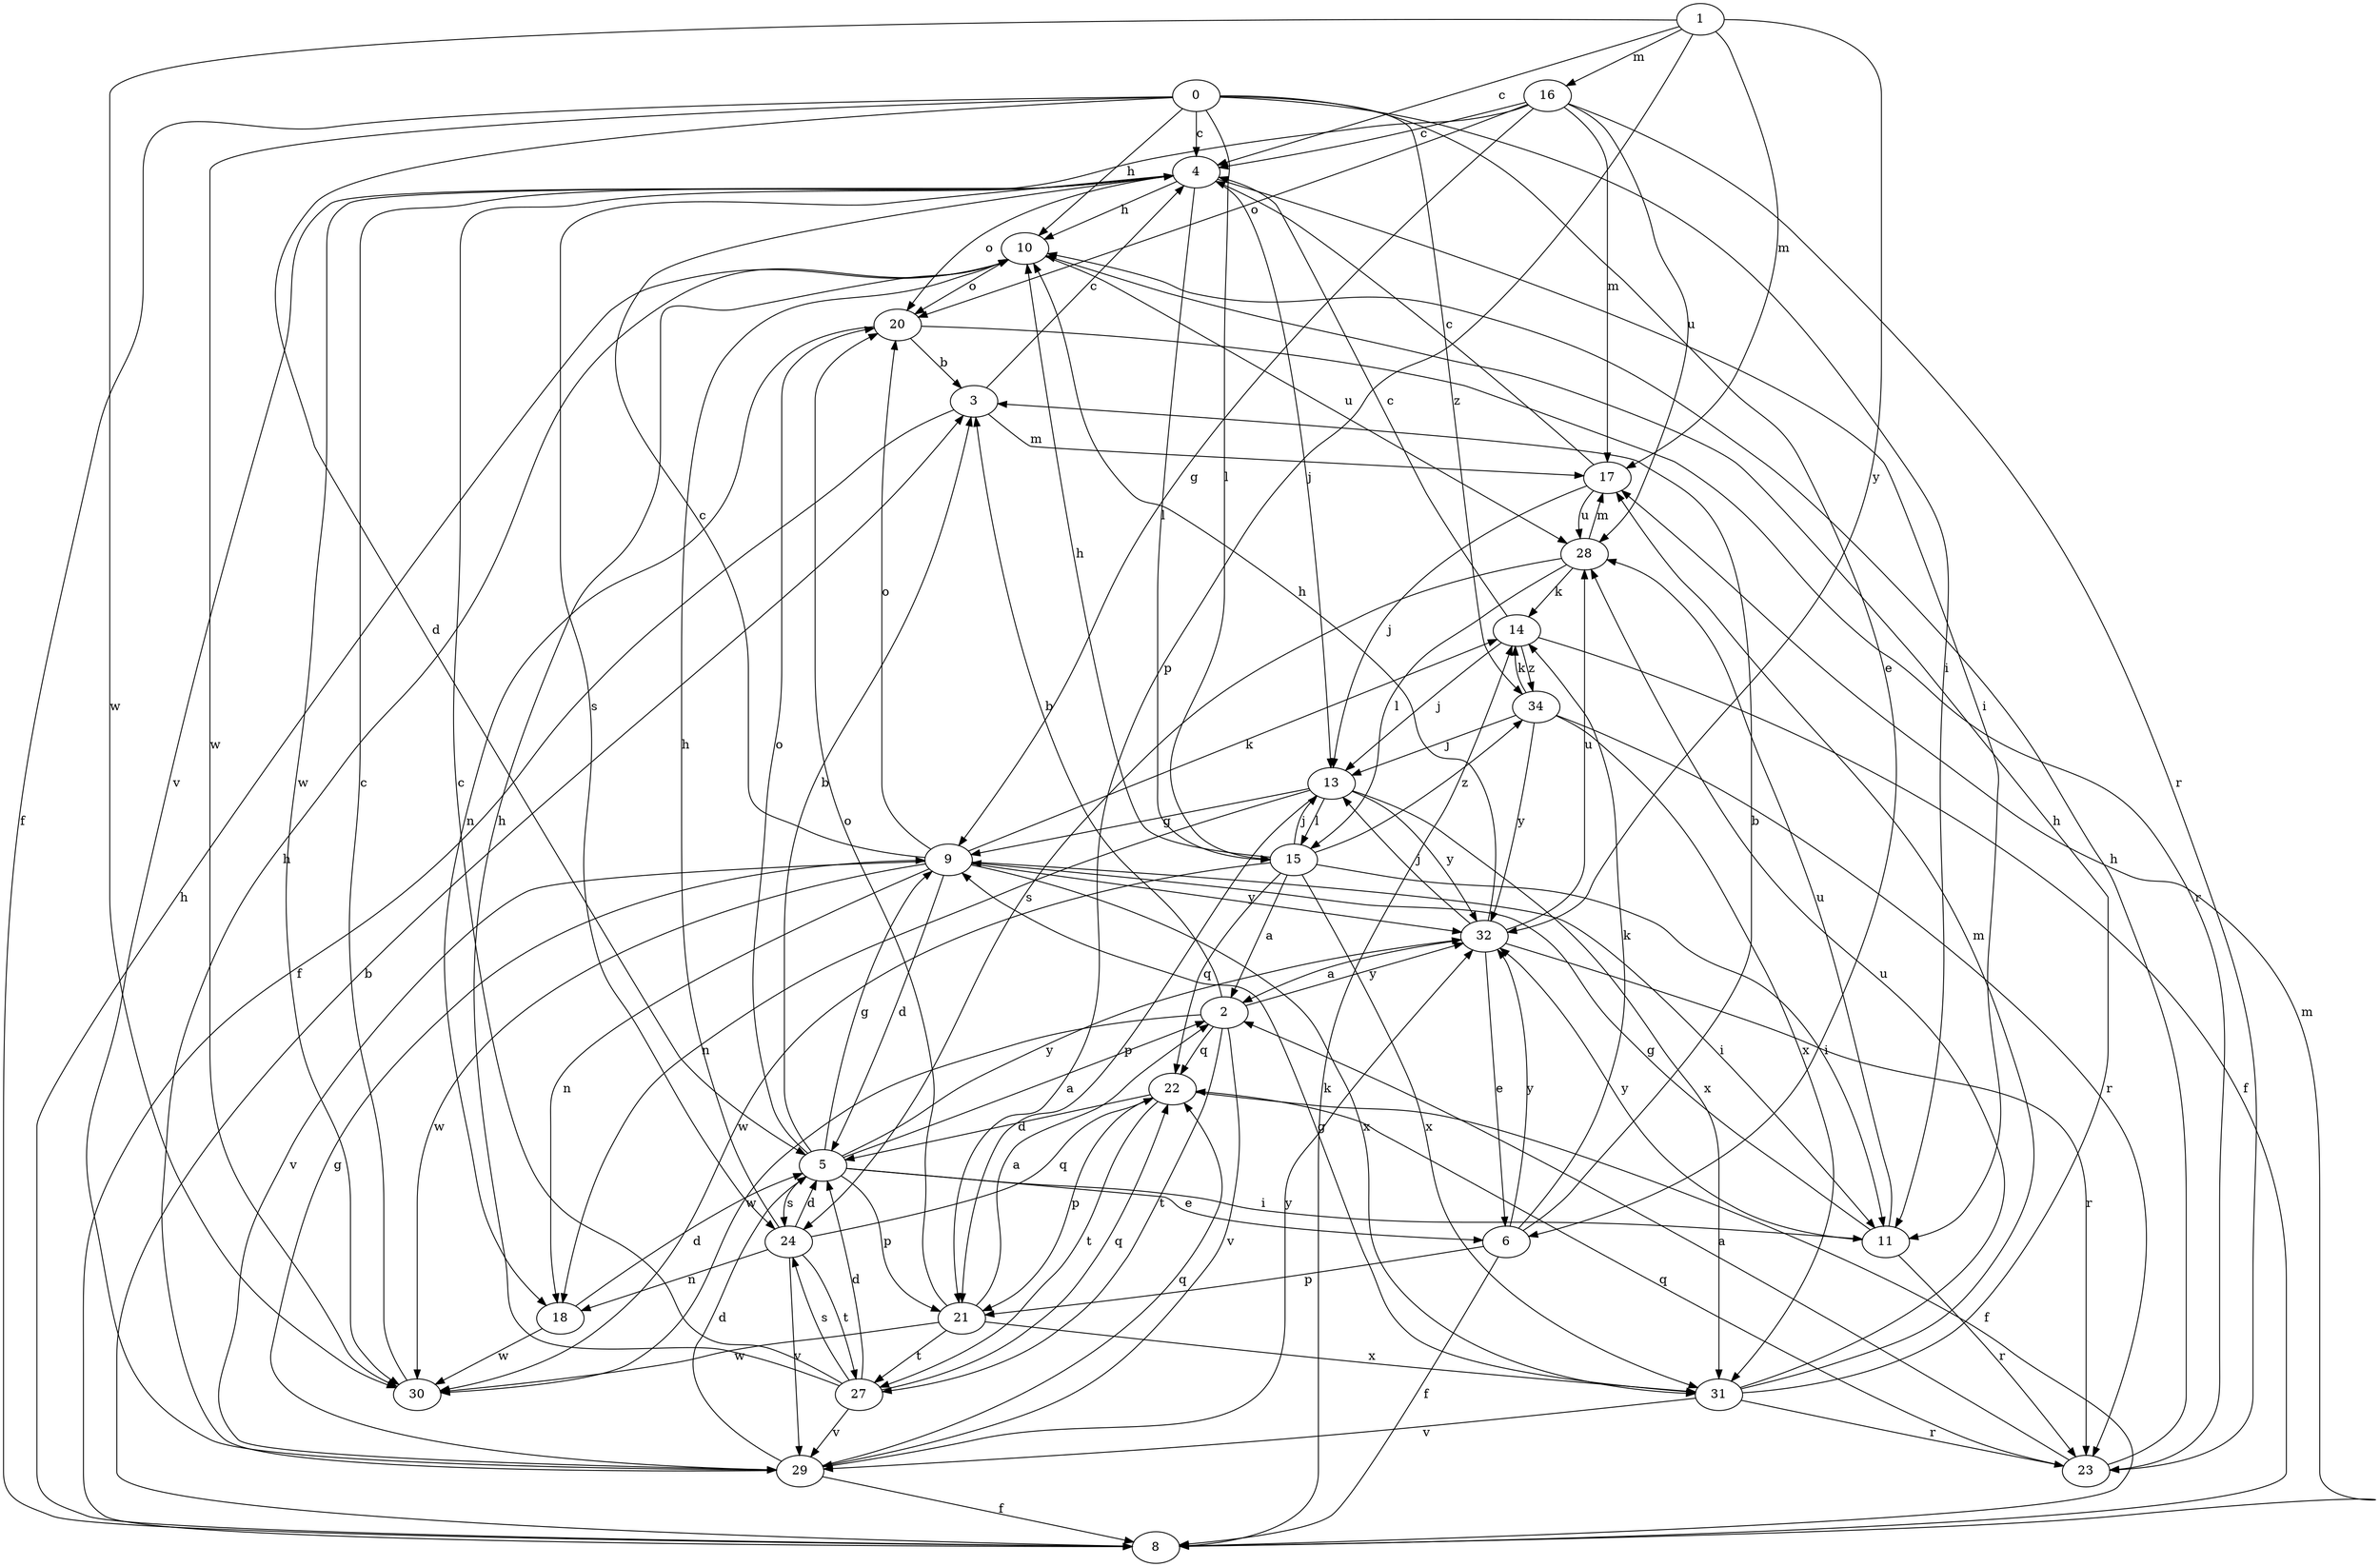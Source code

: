 strict digraph  {
0;
1;
2;
3;
4;
5;
6;
8;
9;
10;
11;
13;
14;
15;
16;
17;
18;
20;
21;
22;
23;
24;
27;
28;
29;
30;
31;
32;
34;
0 -> 4  [label=c];
0 -> 5  [label=d];
0 -> 6  [label=e];
0 -> 8  [label=f];
0 -> 10  [label=h];
0 -> 11  [label=i];
0 -> 15  [label=l];
0 -> 30  [label=w];
0 -> 34  [label=z];
1 -> 4  [label=c];
1 -> 16  [label=m];
1 -> 17  [label=m];
1 -> 21  [label=p];
1 -> 30  [label=w];
1 -> 32  [label=y];
2 -> 3  [label=b];
2 -> 22  [label=q];
2 -> 27  [label=t];
2 -> 29  [label=v];
2 -> 30  [label=w];
2 -> 32  [label=y];
3 -> 4  [label=c];
3 -> 8  [label=f];
3 -> 17  [label=m];
4 -> 10  [label=h];
4 -> 11  [label=i];
4 -> 13  [label=j];
4 -> 15  [label=l];
4 -> 20  [label=o];
4 -> 24  [label=s];
4 -> 30  [label=w];
5 -> 2  [label=a];
5 -> 3  [label=b];
5 -> 6  [label=e];
5 -> 9  [label=g];
5 -> 11  [label=i];
5 -> 20  [label=o];
5 -> 21  [label=p];
5 -> 24  [label=s];
5 -> 32  [label=y];
6 -> 3  [label=b];
6 -> 8  [label=f];
6 -> 14  [label=k];
6 -> 21  [label=p];
6 -> 32  [label=y];
8 -> 3  [label=b];
8 -> 10  [label=h];
8 -> 14  [label=k];
8 -> 17  [label=m];
9 -> 4  [label=c];
9 -> 5  [label=d];
9 -> 11  [label=i];
9 -> 14  [label=k];
9 -> 18  [label=n];
9 -> 20  [label=o];
9 -> 29  [label=v];
9 -> 30  [label=w];
9 -> 31  [label=x];
9 -> 32  [label=y];
10 -> 20  [label=o];
10 -> 28  [label=u];
11 -> 9  [label=g];
11 -> 23  [label=r];
11 -> 28  [label=u];
11 -> 32  [label=y];
13 -> 9  [label=g];
13 -> 15  [label=l];
13 -> 18  [label=n];
13 -> 21  [label=p];
13 -> 31  [label=x];
13 -> 32  [label=y];
14 -> 4  [label=c];
14 -> 8  [label=f];
14 -> 13  [label=j];
14 -> 34  [label=z];
15 -> 2  [label=a];
15 -> 10  [label=h];
15 -> 11  [label=i];
15 -> 13  [label=j];
15 -> 22  [label=q];
15 -> 30  [label=w];
15 -> 31  [label=x];
15 -> 34  [label=z];
16 -> 4  [label=c];
16 -> 9  [label=g];
16 -> 17  [label=m];
16 -> 20  [label=o];
16 -> 23  [label=r];
16 -> 28  [label=u];
16 -> 29  [label=v];
17 -> 4  [label=c];
17 -> 13  [label=j];
17 -> 28  [label=u];
18 -> 5  [label=d];
18 -> 30  [label=w];
20 -> 3  [label=b];
20 -> 18  [label=n];
20 -> 23  [label=r];
21 -> 2  [label=a];
21 -> 20  [label=o];
21 -> 27  [label=t];
21 -> 30  [label=w];
21 -> 31  [label=x];
22 -> 5  [label=d];
22 -> 8  [label=f];
22 -> 21  [label=p];
22 -> 27  [label=t];
23 -> 2  [label=a];
23 -> 10  [label=h];
23 -> 22  [label=q];
24 -> 5  [label=d];
24 -> 10  [label=h];
24 -> 18  [label=n];
24 -> 22  [label=q];
24 -> 27  [label=t];
24 -> 29  [label=v];
27 -> 4  [label=c];
27 -> 5  [label=d];
27 -> 10  [label=h];
27 -> 22  [label=q];
27 -> 24  [label=s];
27 -> 29  [label=v];
28 -> 14  [label=k];
28 -> 15  [label=l];
28 -> 17  [label=m];
28 -> 24  [label=s];
29 -> 5  [label=d];
29 -> 8  [label=f];
29 -> 9  [label=g];
29 -> 10  [label=h];
29 -> 22  [label=q];
29 -> 32  [label=y];
30 -> 4  [label=c];
31 -> 9  [label=g];
31 -> 10  [label=h];
31 -> 17  [label=m];
31 -> 23  [label=r];
31 -> 28  [label=u];
31 -> 29  [label=v];
32 -> 2  [label=a];
32 -> 6  [label=e];
32 -> 10  [label=h];
32 -> 13  [label=j];
32 -> 23  [label=r];
32 -> 28  [label=u];
34 -> 13  [label=j];
34 -> 14  [label=k];
34 -> 23  [label=r];
34 -> 31  [label=x];
34 -> 32  [label=y];
}
